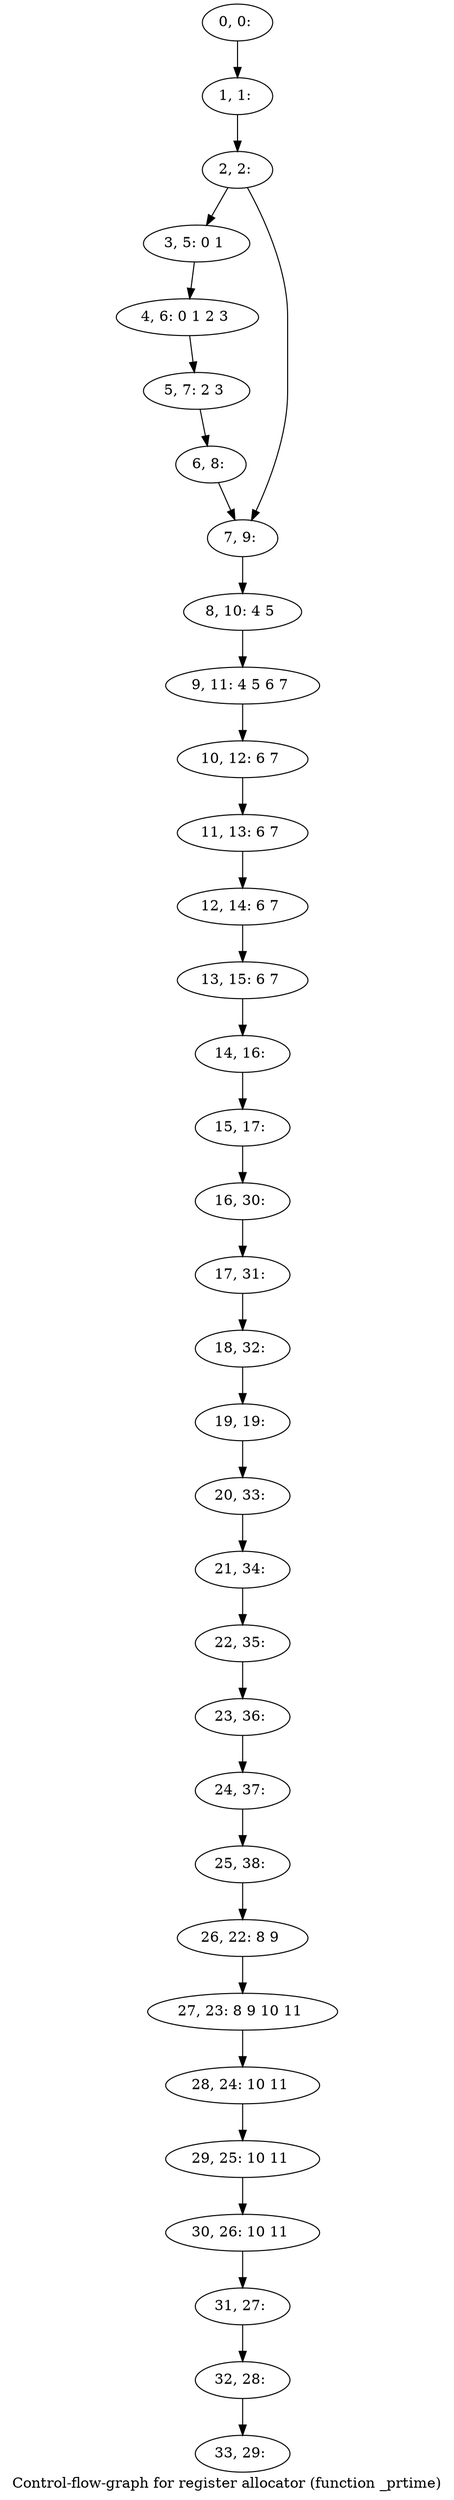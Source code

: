 digraph G {
graph [label="Control-flow-graph for register allocator (function _prtime)"]
0[label="0, 0: "];
1[label="1, 1: "];
2[label="2, 2: "];
3[label="3, 5: 0 1 "];
4[label="4, 6: 0 1 2 3 "];
5[label="5, 7: 2 3 "];
6[label="6, 8: "];
7[label="7, 9: "];
8[label="8, 10: 4 5 "];
9[label="9, 11: 4 5 6 7 "];
10[label="10, 12: 6 7 "];
11[label="11, 13: 6 7 "];
12[label="12, 14: 6 7 "];
13[label="13, 15: 6 7 "];
14[label="14, 16: "];
15[label="15, 17: "];
16[label="16, 30: "];
17[label="17, 31: "];
18[label="18, 32: "];
19[label="19, 19: "];
20[label="20, 33: "];
21[label="21, 34: "];
22[label="22, 35: "];
23[label="23, 36: "];
24[label="24, 37: "];
25[label="25, 38: "];
26[label="26, 22: 8 9 "];
27[label="27, 23: 8 9 10 11 "];
28[label="28, 24: 10 11 "];
29[label="29, 25: 10 11 "];
30[label="30, 26: 10 11 "];
31[label="31, 27: "];
32[label="32, 28: "];
33[label="33, 29: "];
0->1 ;
1->2 ;
2->3 ;
2->7 ;
3->4 ;
4->5 ;
5->6 ;
6->7 ;
7->8 ;
8->9 ;
9->10 ;
10->11 ;
11->12 ;
12->13 ;
13->14 ;
14->15 ;
15->16 ;
16->17 ;
17->18 ;
18->19 ;
19->20 ;
20->21 ;
21->22 ;
22->23 ;
23->24 ;
24->25 ;
25->26 ;
26->27 ;
27->28 ;
28->29 ;
29->30 ;
30->31 ;
31->32 ;
32->33 ;
}
